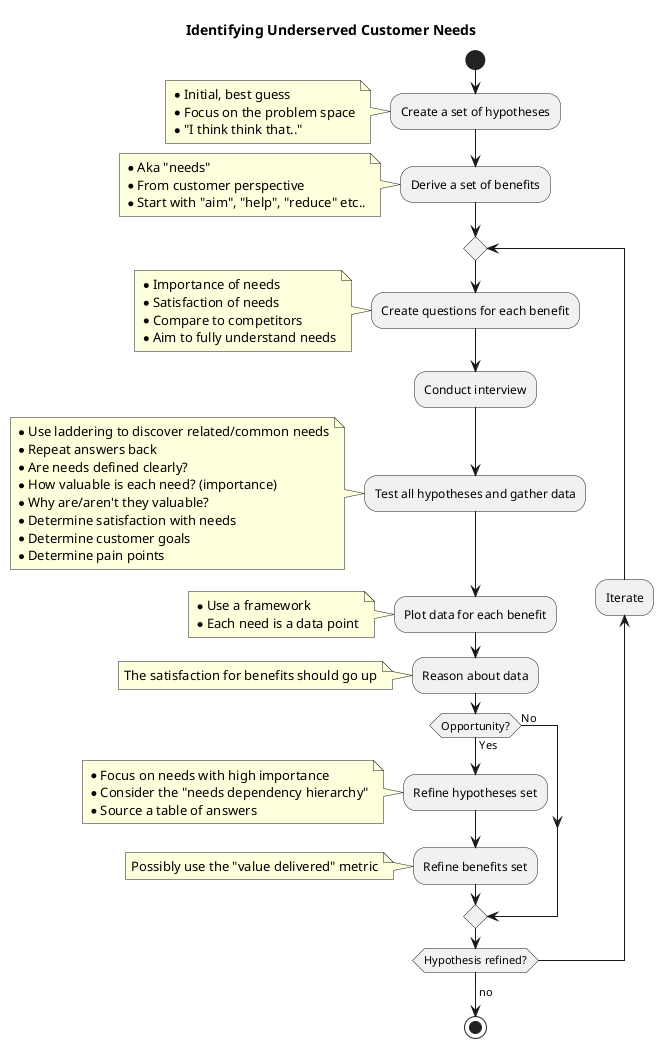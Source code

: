 @startuml

title Identifying Underserved Customer Needs

start

:Create a set of hypotheses;
note left
  * Initial, best guess
  * Focus on the problem space
  * "I think think that.."
end note

:Derive a set of benefits;
note left
  * Aka "needs"
  * From customer perspective
  * Start with "aim", "help", "reduce" etc..
end note

repeat
:Create questions for each benefit;
note left
  * Importance of needs
  * Satisfaction of needs
  * Compare to competitors
  * Aim to fully understand needs
end note

:Conduct interview;

:Test all hypotheses and gather data;
note left
  * Use laddering to discover related/common needs
  * Repeat answers back
  * Are needs defined clearly?
  * How valuable is each need? (importance)
  * Why are/aren't they valuable?
  * Determine satisfaction with needs
  * Determine customer goals 
  * Determine pain points
end note

:Plot data for each benefit;
note left
  * Use a framework
  * Each need is a data point
end note

:Reason about data;
note left: The satisfaction for benefits should go up
if (Opportunity?) then (Yes)
  :Refine hypotheses set;
  note left
    * Focus on needs with high importance
    * Consider the "needs dependency hierarchy"
    * Source a table of answers
  end note
  :Refine benefits set;
  note left: Possibly use the "value delivered" metric
else (No)
endif
backward :Iterate;
repeat while (Hypothesis refined?)
->no;

stop

@enduml

